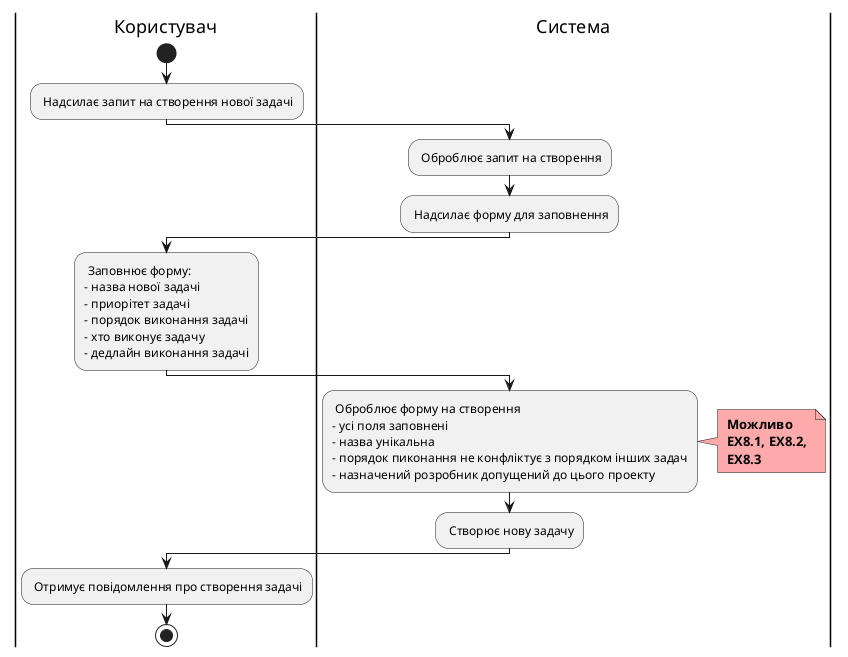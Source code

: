 @startuml

    |Користувач|
        start
        
        : Надсилає запит на створення нової задачі;
        
    |Система|
        
        : Оброблює запит на створення;
        : Надсилає форму для заповнення;
        
    |Користувач|
    
        : Заповнює форму:
        - назва нової задачі
        - приорітет задачі
        - порядок виконання задачі
        - хто виконує задачу
        - дедлайн виконання задачі;
        
    |Система|
    
        : Оброблює форму на створення
        - усі поля заповнені
        - назва унікальна
        - порядок пиконання не конфліктує з порядком інших задач
        - назначений розробник допущений до цього проекту;
        note right #ffaaaa
        <b> Можливо
        <b> EX8.1, EX8.2, 
        <b> EX8.3
        end note
    
        : Створює нову задачу;
        
        
    |Користувач|
        : Отримує повідомлення про створення задачі;
        stop;

@enduml
